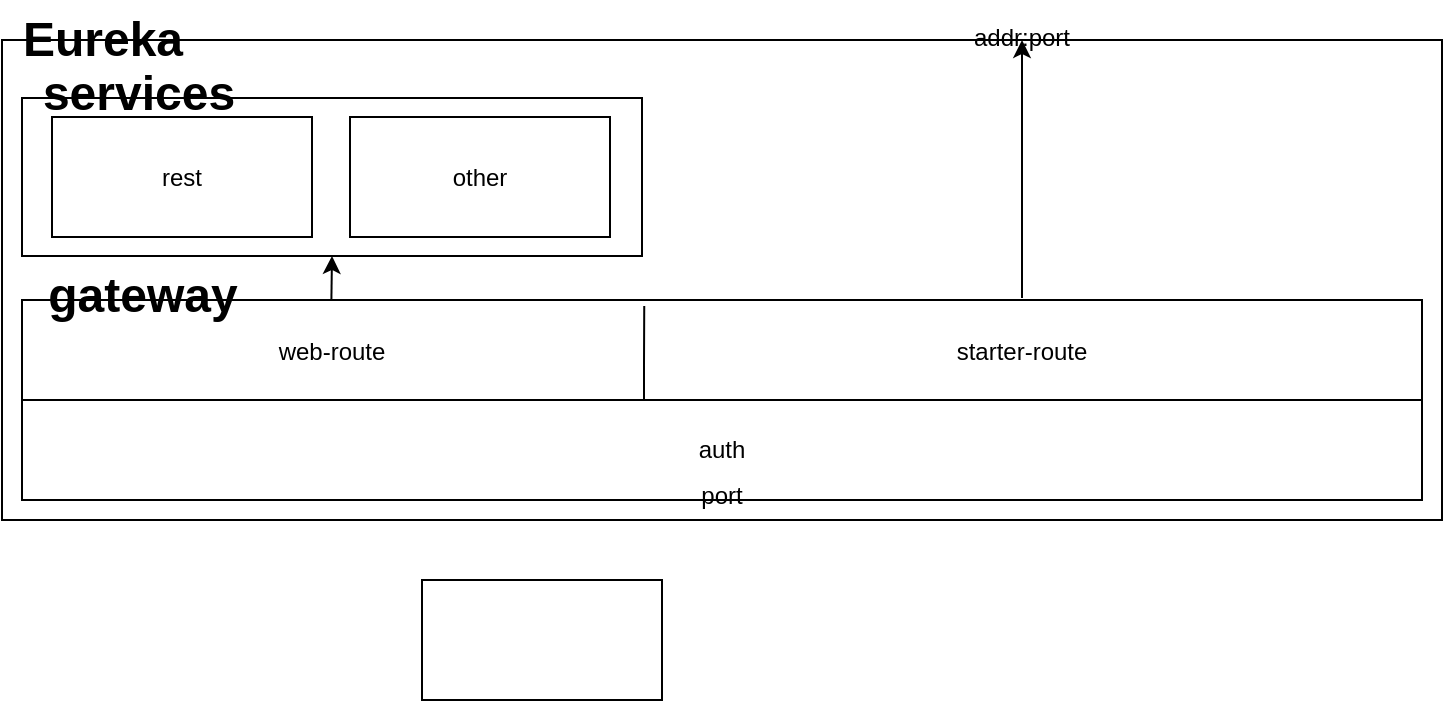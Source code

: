 <mxfile version="24.7.17">
  <diagram name="第 1 页" id="4XwG_0cKbE8WyVuh-_PE">
    <mxGraphModel dx="1242" dy="819" grid="1" gridSize="10" guides="1" tooltips="1" connect="1" arrows="1" fold="1" page="1" pageScale="1" pageWidth="827" pageHeight="1169" math="0" shadow="0">
      <root>
        <mxCell id="0" />
        <mxCell id="1" parent="0" />
        <mxCell id="uOtYyvB3GLi2glIC1Y_o-1" value="" style="rounded=0;whiteSpace=wrap;html=1;" vertex="1" parent="1">
          <mxGeometry x="60" y="90" width="720" height="240" as="geometry" />
        </mxCell>
        <mxCell id="uOtYyvB3GLi2glIC1Y_o-2" value="Eureka" style="text;strokeColor=none;fillColor=none;html=1;fontSize=24;fontStyle=1;verticalAlign=middle;align=center;" vertex="1" parent="1">
          <mxGeometry x="60" y="70" width="100" height="40" as="geometry" />
        </mxCell>
        <mxCell id="uOtYyvB3GLi2glIC1Y_o-6" value="" style="rounded=0;whiteSpace=wrap;html=1;" vertex="1" parent="1">
          <mxGeometry x="70" y="220" width="700" height="100" as="geometry" />
        </mxCell>
        <mxCell id="uOtYyvB3GLi2glIC1Y_o-20" value="" style="endArrow=none;html=1;rounded=0;entryX=1;entryY=0.5;entryDx=0;entryDy=0;exitX=0;exitY=0.5;exitDx=0;exitDy=0;" edge="1" parent="1" source="uOtYyvB3GLi2glIC1Y_o-6" target="uOtYyvB3GLi2glIC1Y_o-6">
          <mxGeometry width="50" height="50" relative="1" as="geometry">
            <mxPoint x="380" y="450" as="sourcePoint" />
            <mxPoint x="430" y="400" as="targetPoint" />
          </mxGeometry>
        </mxCell>
        <mxCell id="uOtYyvB3GLi2glIC1Y_o-21" value="auth" style="text;html=1;align=center;verticalAlign=middle;whiteSpace=wrap;rounded=0;" vertex="1" parent="1">
          <mxGeometry x="390" y="280" width="60" height="30" as="geometry" />
        </mxCell>
        <mxCell id="uOtYyvB3GLi2glIC1Y_o-24" value="" style="endArrow=none;html=1;rounded=0;entryX=0.446;entryY=0;entryDx=0;entryDy=0;entryPerimeter=0;" edge="1" parent="1">
          <mxGeometry width="50" height="50" relative="1" as="geometry">
            <mxPoint x="381" y="270" as="sourcePoint" />
            <mxPoint x="381.12" y="223" as="targetPoint" />
            <Array as="points">
              <mxPoint x="381" y="253" />
            </Array>
          </mxGeometry>
        </mxCell>
        <mxCell id="uOtYyvB3GLi2glIC1Y_o-27" value="web-route" style="text;html=1;align=center;verticalAlign=middle;whiteSpace=wrap;rounded=0;" vertex="1" parent="1">
          <mxGeometry x="195" y="231" width="60" height="30" as="geometry" />
        </mxCell>
        <mxCell id="uOtYyvB3GLi2glIC1Y_o-30" value="" style="endArrow=classic;html=1;rounded=0;" edge="1" parent="1">
          <mxGeometry width="50" height="50" relative="1" as="geometry">
            <mxPoint x="570" y="219" as="sourcePoint" />
            <mxPoint x="570" y="90" as="targetPoint" />
          </mxGeometry>
        </mxCell>
        <mxCell id="uOtYyvB3GLi2glIC1Y_o-31" value="port" style="text;html=1;align=center;verticalAlign=middle;whiteSpace=wrap;rounded=0;" vertex="1" parent="1">
          <mxGeometry x="390" y="303" width="60" height="30" as="geometry" />
        </mxCell>
        <mxCell id="uOtYyvB3GLi2glIC1Y_o-39" value="" style="rounded=0;whiteSpace=wrap;html=1;" vertex="1" parent="1">
          <mxGeometry x="70" y="119" width="310" height="79" as="geometry" />
        </mxCell>
        <mxCell id="uOtYyvB3GLi2glIC1Y_o-32" value="addr:port" style="text;html=1;align=center;verticalAlign=middle;whiteSpace=wrap;rounded=0;" vertex="1" parent="1">
          <mxGeometry x="540" y="74" width="60" height="30" as="geometry" />
        </mxCell>
        <mxCell id="uOtYyvB3GLi2glIC1Y_o-36" value="starter-route" style="text;html=1;align=center;verticalAlign=middle;whiteSpace=wrap;rounded=0;" vertex="1" parent="1">
          <mxGeometry x="530" y="231" width="80" height="30" as="geometry" />
        </mxCell>
        <mxCell id="uOtYyvB3GLi2glIC1Y_o-38" value="gateway" style="text;strokeColor=none;fillColor=none;html=1;fontSize=24;fontStyle=1;verticalAlign=middle;align=center;" vertex="1" parent="1">
          <mxGeometry x="80" y="198" width="100" height="40" as="geometry" />
        </mxCell>
        <mxCell id="uOtYyvB3GLi2glIC1Y_o-40" value="" style="rounded=0;whiteSpace=wrap;html=1;" vertex="1" parent="1">
          <mxGeometry x="85" y="128.5" width="130" height="60" as="geometry" />
        </mxCell>
        <mxCell id="uOtYyvB3GLi2glIC1Y_o-41" value="" style="rounded=0;whiteSpace=wrap;html=1;" vertex="1" parent="1">
          <mxGeometry x="234" y="128.5" width="130" height="60" as="geometry" />
        </mxCell>
        <mxCell id="uOtYyvB3GLi2glIC1Y_o-43" value="rest" style="text;html=1;align=center;verticalAlign=middle;whiteSpace=wrap;rounded=0;" vertex="1" parent="1">
          <mxGeometry x="120" y="143.5" width="60" height="30" as="geometry" />
        </mxCell>
        <mxCell id="uOtYyvB3GLi2glIC1Y_o-44" value="other" style="text;html=1;align=center;verticalAlign=middle;whiteSpace=wrap;rounded=0;" vertex="1" parent="1">
          <mxGeometry x="269" y="143.5" width="60" height="30" as="geometry" />
        </mxCell>
        <mxCell id="uOtYyvB3GLi2glIC1Y_o-45" value="services" style="text;strokeColor=none;fillColor=none;html=1;fontSize=24;fontStyle=1;verticalAlign=middle;align=center;" vertex="1" parent="1">
          <mxGeometry x="78" y="97" width="100" height="40" as="geometry" />
        </mxCell>
        <mxCell id="uOtYyvB3GLi2glIC1Y_o-46" value="" style="endArrow=classic;html=1;rounded=0;entryX=0.5;entryY=1;entryDx=0;entryDy=0;exitX=0.221;exitY=-0.005;exitDx=0;exitDy=0;exitPerimeter=0;" edge="1" parent="1" source="uOtYyvB3GLi2glIC1Y_o-6" target="uOtYyvB3GLi2glIC1Y_o-39">
          <mxGeometry width="50" height="50" relative="1" as="geometry">
            <mxPoint x="430" y="440" as="sourcePoint" />
            <mxPoint x="480" y="390" as="targetPoint" />
          </mxGeometry>
        </mxCell>
        <mxCell id="uOtYyvB3GLi2glIC1Y_o-48" value="" style="whiteSpace=wrap;html=1;" vertex="1" parent="1">
          <mxGeometry x="270" y="360" width="120" height="60" as="geometry" />
        </mxCell>
      </root>
    </mxGraphModel>
  </diagram>
</mxfile>
